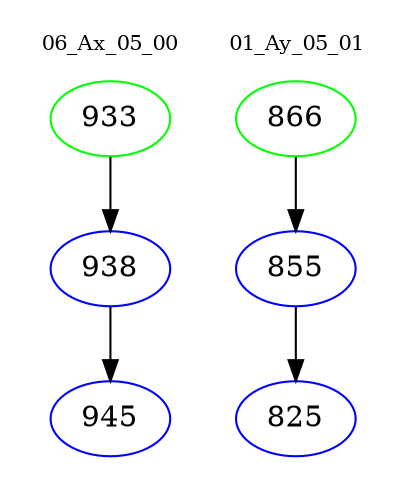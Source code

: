digraph{
subgraph cluster_0 {
color = white
label = "06_Ax_05_00";
fontsize=10;
T0_933 [label="933", color="green"]
T0_933 -> T0_938 [color="black"]
T0_938 [label="938", color="blue"]
T0_938 -> T0_945 [color="black"]
T0_945 [label="945", color="blue"]
}
subgraph cluster_1 {
color = white
label = "01_Ay_05_01";
fontsize=10;
T1_866 [label="866", color="green"]
T1_866 -> T1_855 [color="black"]
T1_855 [label="855", color="blue"]
T1_855 -> T1_825 [color="black"]
T1_825 [label="825", color="blue"]
}
}
